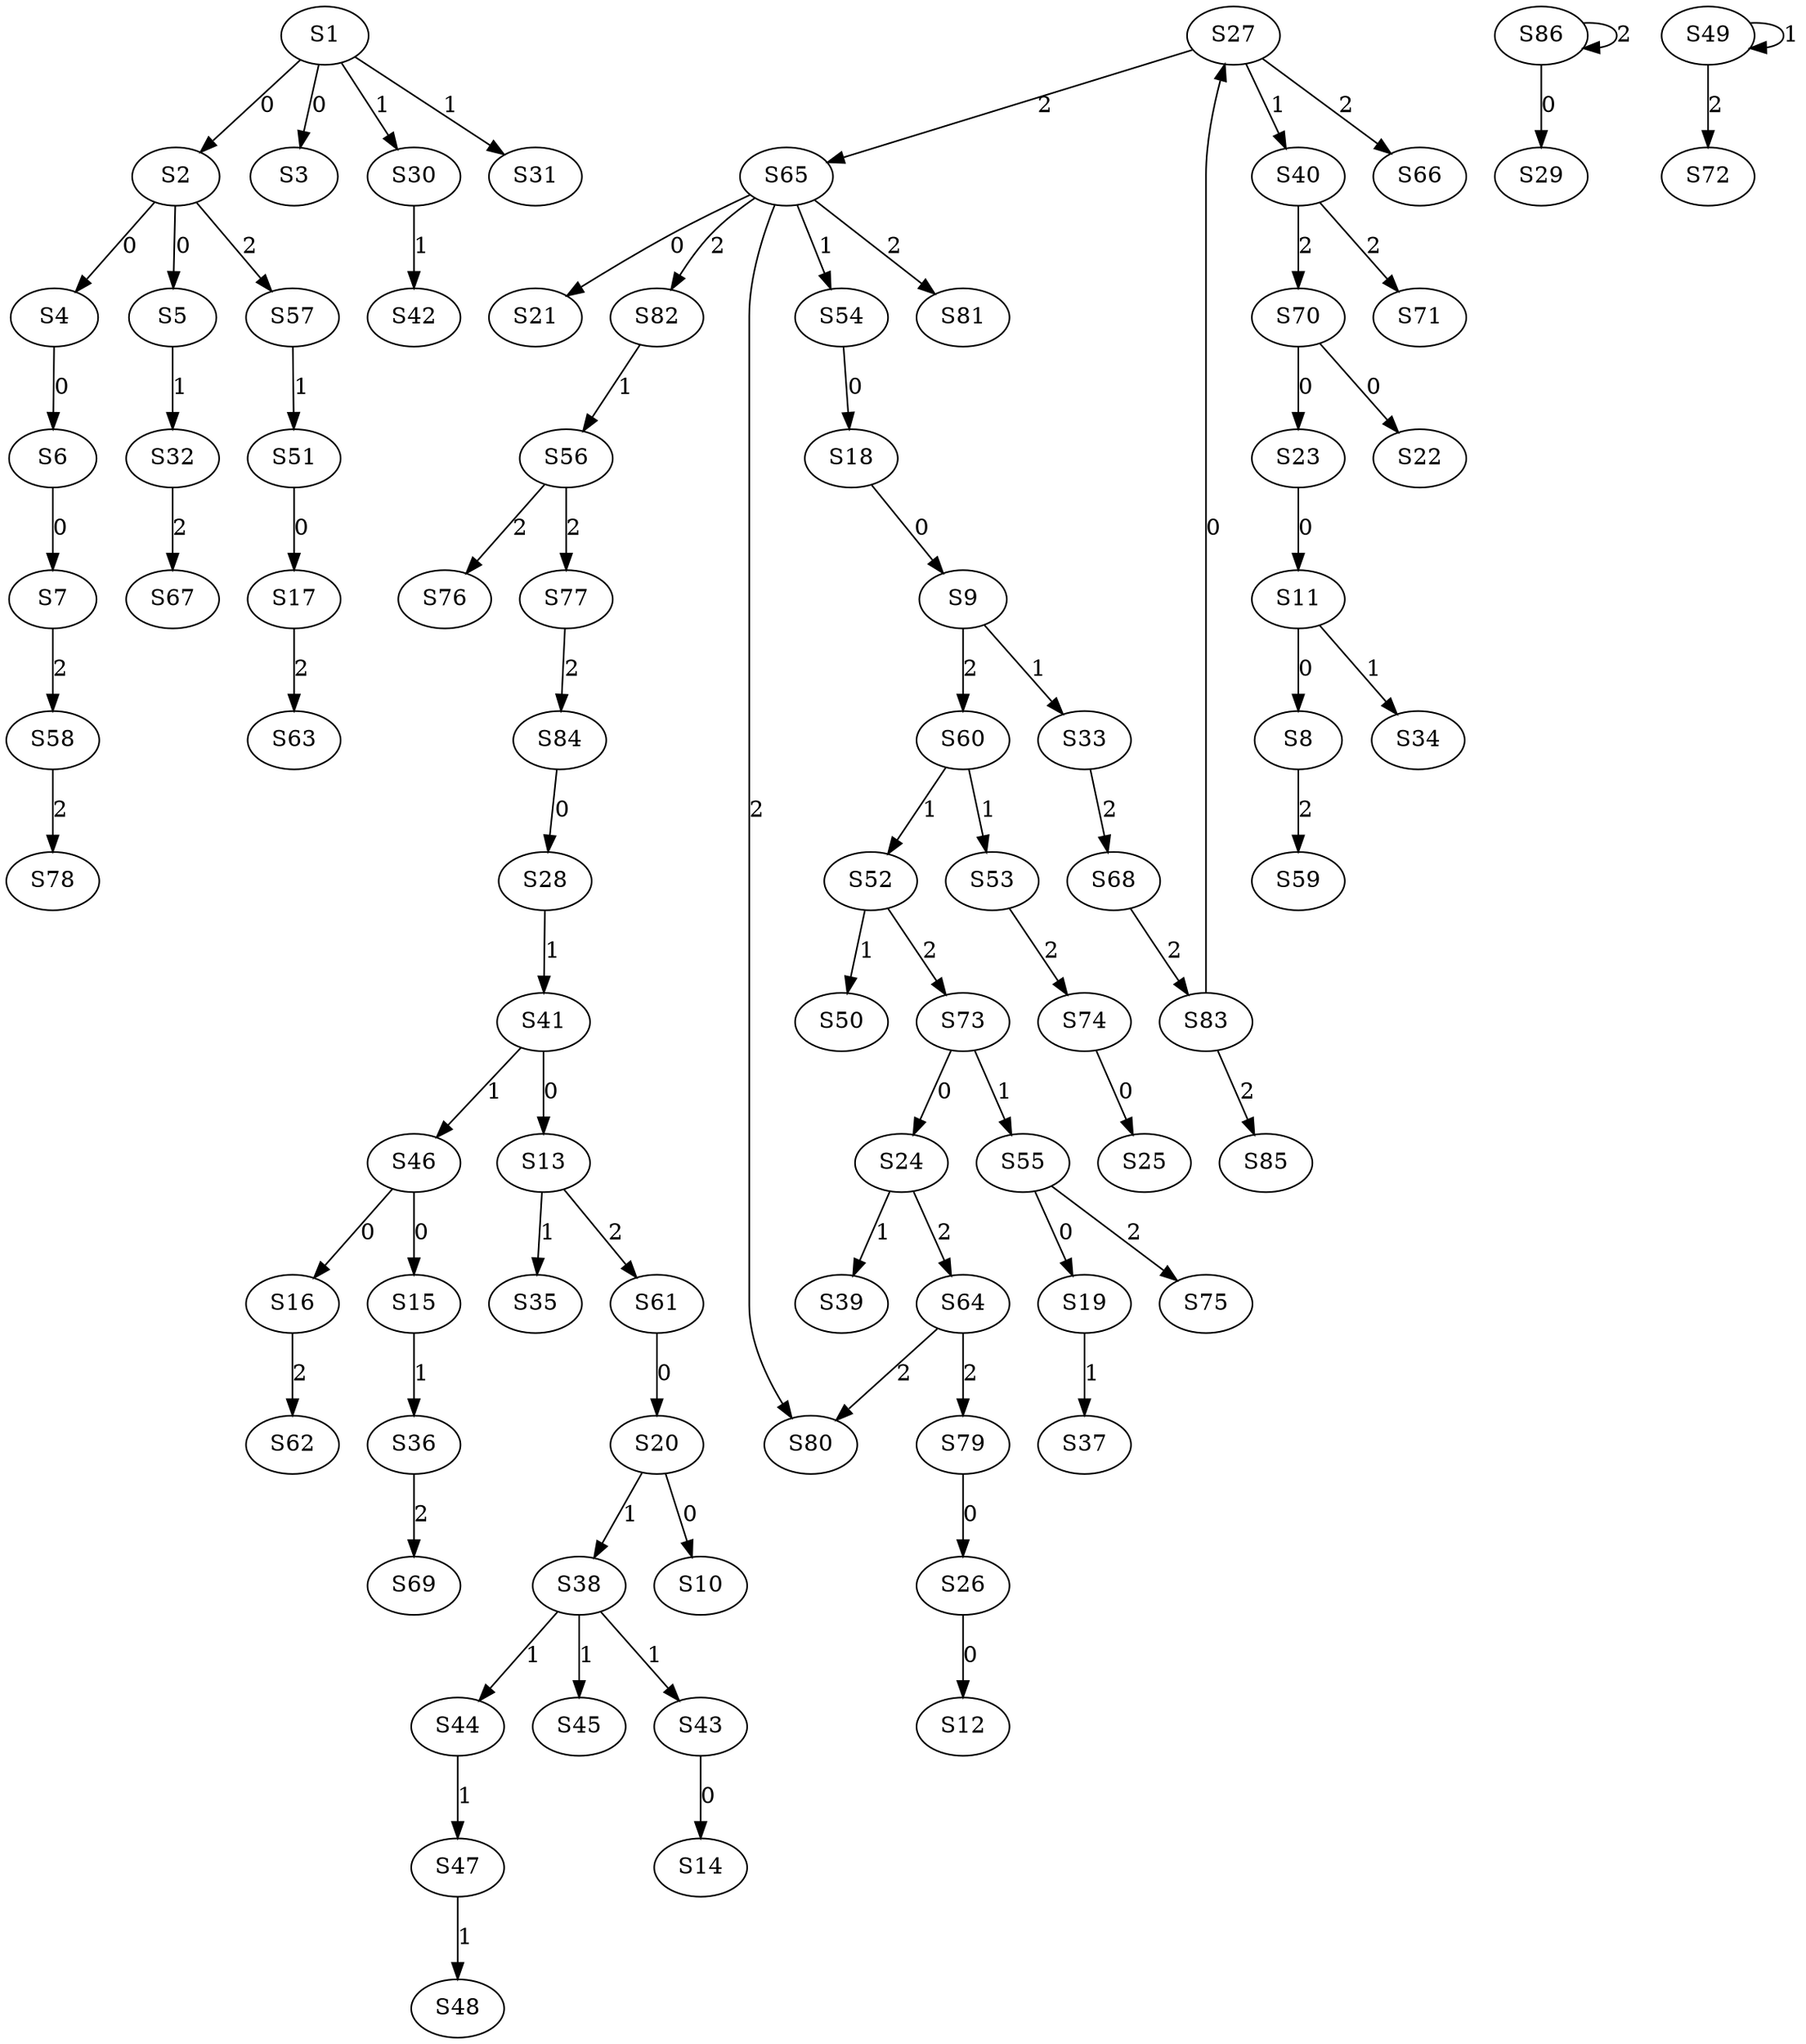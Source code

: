 strict digraph {
	S1 -> S2 [ label = 0 ];
	S1 -> S3 [ label = 0 ];
	S2 -> S4 [ label = 0 ];
	S2 -> S5 [ label = 0 ];
	S4 -> S6 [ label = 0 ];
	S6 -> S7 [ label = 0 ];
	S11 -> S8 [ label = 0 ];
	S18 -> S9 [ label = 0 ];
	S20 -> S10 [ label = 0 ];
	S23 -> S11 [ label = 0 ];
	S26 -> S12 [ label = 0 ];
	S41 -> S13 [ label = 0 ];
	S43 -> S14 [ label = 0 ];
	S46 -> S15 [ label = 0 ];
	S46 -> S16 [ label = 0 ];
	S51 -> S17 [ label = 0 ];
	S54 -> S18 [ label = 0 ];
	S55 -> S19 [ label = 0 ];
	S61 -> S20 [ label = 0 ];
	S65 -> S21 [ label = 0 ];
	S70 -> S22 [ label = 0 ];
	S70 -> S23 [ label = 0 ];
	S73 -> S24 [ label = 0 ];
	S74 -> S25 [ label = 0 ];
	S79 -> S26 [ label = 0 ];
	S83 -> S27 [ label = 0 ];
	S84 -> S28 [ label = 0 ];
	S86 -> S29 [ label = 0 ];
	S1 -> S30 [ label = 1 ];
	S1 -> S31 [ label = 1 ];
	S5 -> S32 [ label = 1 ];
	S9 -> S33 [ label = 1 ];
	S11 -> S34 [ label = 1 ];
	S13 -> S35 [ label = 1 ];
	S15 -> S36 [ label = 1 ];
	S19 -> S37 [ label = 1 ];
	S20 -> S38 [ label = 1 ];
	S24 -> S39 [ label = 1 ];
	S27 -> S40 [ label = 1 ];
	S28 -> S41 [ label = 1 ];
	S30 -> S42 [ label = 1 ];
	S38 -> S43 [ label = 1 ];
	S38 -> S44 [ label = 1 ];
	S38 -> S45 [ label = 1 ];
	S41 -> S46 [ label = 1 ];
	S44 -> S47 [ label = 1 ];
	S47 -> S48 [ label = 1 ];
	S49 -> S49 [ label = 1 ];
	S52 -> S50 [ label = 1 ];
	S57 -> S51 [ label = 1 ];
	S60 -> S52 [ label = 1 ];
	S60 -> S53 [ label = 1 ];
	S65 -> S54 [ label = 1 ];
	S73 -> S55 [ label = 1 ];
	S82 -> S56 [ label = 1 ];
	S2 -> S57 [ label = 2 ];
	S7 -> S58 [ label = 2 ];
	S8 -> S59 [ label = 2 ];
	S9 -> S60 [ label = 2 ];
	S13 -> S61 [ label = 2 ];
	S16 -> S62 [ label = 2 ];
	S17 -> S63 [ label = 2 ];
	S24 -> S64 [ label = 2 ];
	S27 -> S65 [ label = 2 ];
	S27 -> S66 [ label = 2 ];
	S32 -> S67 [ label = 2 ];
	S33 -> S68 [ label = 2 ];
	S36 -> S69 [ label = 2 ];
	S40 -> S70 [ label = 2 ];
	S40 -> S71 [ label = 2 ];
	S49 -> S72 [ label = 2 ];
	S52 -> S73 [ label = 2 ];
	S53 -> S74 [ label = 2 ];
	S55 -> S75 [ label = 2 ];
	S56 -> S76 [ label = 2 ];
	S56 -> S77 [ label = 2 ];
	S58 -> S78 [ label = 2 ];
	S64 -> S79 [ label = 2 ];
	S64 -> S80 [ label = 2 ];
	S65 -> S81 [ label = 2 ];
	S65 -> S82 [ label = 2 ];
	S68 -> S83 [ label = 2 ];
	S77 -> S84 [ label = 2 ];
	S83 -> S85 [ label = 2 ];
	S86 -> S86 [ label = 2 ];
	S65 -> S80 [ label = 2 ];
}